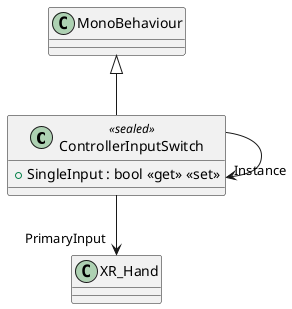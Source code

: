 @startuml
class ControllerInputSwitch <<sealed>> {
    + SingleInput : bool <<get>> <<set>>
}
MonoBehaviour <|-- ControllerInputSwitch
ControllerInputSwitch --> "PrimaryInput" XR_Hand
ControllerInputSwitch --> "Instance" ControllerInputSwitch
@enduml
